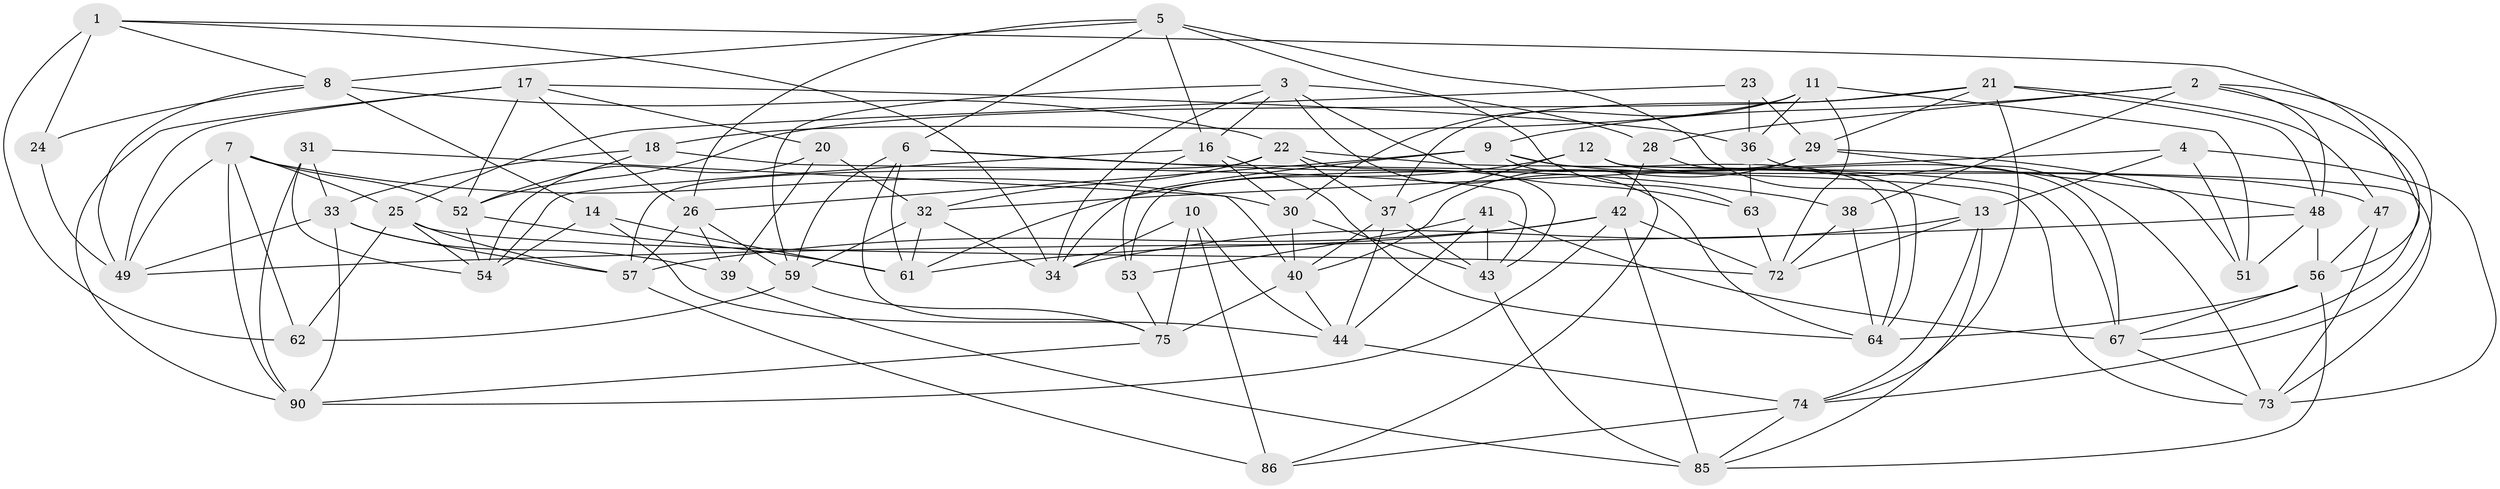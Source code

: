 // Generated by graph-tools (version 1.1) at 2025/52/02/27/25 19:52:28]
// undirected, 62 vertices, 164 edges
graph export_dot {
graph [start="1"]
  node [color=gray90,style=filled];
  1 [super="+19"];
  2 [super="+97"];
  3 [super="+89"];
  4;
  5 [super="+68"];
  6 [super="+27"];
  7 [super="+66"];
  8 [super="+15"];
  9 [super="+35"];
  10;
  11 [super="+60"];
  12;
  13 [super="+50"];
  14;
  16 [super="+65"];
  17 [super="+88"];
  18;
  20;
  21 [super="+91"];
  22 [super="+71"];
  23;
  24;
  25 [super="+104"];
  26 [super="+105"];
  28;
  29 [super="+96"];
  30 [super="+58"];
  31;
  32 [super="+95"];
  33 [super="+45"];
  34 [super="+69"];
  36 [super="+46"];
  37 [super="+82"];
  38;
  39;
  40 [super="+94"];
  41;
  42 [super="+55"];
  43 [super="+76"];
  44 [super="+83"];
  47;
  48 [super="+99"];
  49 [super="+70"];
  51;
  52 [super="+80"];
  53;
  54 [super="+78"];
  56 [super="+87"];
  57 [super="+84"];
  59 [super="+98"];
  61 [super="+102"];
  62;
  63;
  64 [super="+77"];
  67 [super="+100"];
  72 [super="+79"];
  73 [super="+81"];
  74 [super="+103"];
  75 [super="+92"];
  85 [super="+93"];
  86;
  90 [super="+101"];
  1 -- 56;
  1 -- 34;
  1 -- 24 [weight=2];
  1 -- 62;
  1 -- 8;
  2 -- 28;
  2 -- 67;
  2 -- 48;
  2 -- 38;
  2 -- 9;
  2 -- 74;
  3 -- 63;
  3 -- 28;
  3 -- 59;
  3 -- 64;
  3 -- 34;
  3 -- 16;
  4 -- 13;
  4 -- 51;
  4 -- 73;
  4 -- 32;
  5 -- 63;
  5 -- 26;
  5 -- 13;
  5 -- 8;
  5 -- 6;
  5 -- 16;
  6 -- 38;
  6 -- 61;
  6 -- 59;
  6 -- 73;
  6 -- 75;
  7 -- 30;
  7 -- 25;
  7 -- 90;
  7 -- 49;
  7 -- 52;
  7 -- 62;
  8 -- 14;
  8 -- 24;
  8 -- 22;
  8 -- 49;
  9 -- 26;
  9 -- 86;
  9 -- 64;
  9 -- 34;
  9 -- 47;
  10 -- 75;
  10 -- 86;
  10 -- 44;
  10 -- 34;
  11 -- 51;
  11 -- 30 [weight=2];
  11 -- 18;
  11 -- 36;
  11 -- 72;
  12 -- 73;
  12 -- 67;
  12 -- 61;
  12 -- 37;
  13 -- 72;
  13 -- 74;
  13 -- 34;
  13 -- 85;
  14 -- 44;
  14 -- 54;
  14 -- 61;
  16 -- 64;
  16 -- 53;
  16 -- 30;
  16 -- 54;
  17 -- 20;
  17 -- 52;
  17 -- 36;
  17 -- 26;
  17 -- 90;
  17 -- 49;
  18 -- 52;
  18 -- 43;
  18 -- 33;
  20 -- 39;
  20 -- 32;
  20 -- 54;
  21 -- 29;
  21 -- 74;
  21 -- 37;
  21 -- 48;
  21 -- 47;
  21 -- 52;
  22 -- 57;
  22 -- 67;
  22 -- 37;
  22 -- 32;
  22 -- 43;
  23 -- 36 [weight=2];
  23 -- 25;
  23 -- 29;
  24 -- 49;
  25 -- 62;
  25 -- 72;
  25 -- 54;
  25 -- 57;
  26 -- 39;
  26 -- 57;
  26 -- 59;
  28 -- 64;
  28 -- 42;
  29 -- 53;
  29 -- 48;
  29 -- 51;
  29 -- 40;
  30 -- 43;
  30 -- 40;
  31 -- 33;
  31 -- 54;
  31 -- 90;
  31 -- 40;
  32 -- 59;
  32 -- 61;
  32 -- 34;
  33 -- 49;
  33 -- 39;
  33 -- 90;
  33 -- 57;
  36 -- 73;
  36 -- 63;
  37 -- 44;
  37 -- 40;
  37 -- 43;
  38 -- 64;
  38 -- 72;
  39 -- 85;
  40 -- 44;
  40 -- 75;
  41 -- 44;
  41 -- 53;
  41 -- 67;
  41 -- 43;
  42 -- 61;
  42 -- 85;
  42 -- 57;
  42 -- 72;
  42 -- 90;
  43 -- 85;
  44 -- 74;
  47 -- 56;
  47 -- 73;
  48 -- 49;
  48 -- 56;
  48 -- 51;
  52 -- 61;
  52 -- 54;
  53 -- 75;
  56 -- 67;
  56 -- 64;
  56 -- 85;
  57 -- 86;
  59 -- 62;
  59 -- 75;
  63 -- 72;
  67 -- 73;
  74 -- 85;
  74 -- 86;
  75 -- 90;
}
